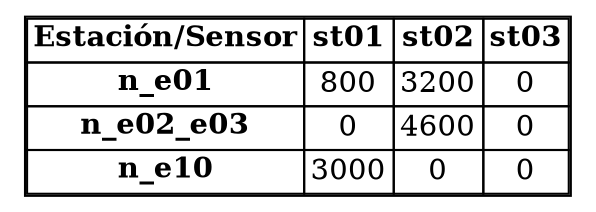 // matriz_cultivo_reducida
digraph {
	matriz [label=<<TABLE BORDER="1" CELLBORDER="1" CELLSPACING="0"><TR><TD><B>Estación/Sensor</B></TD><TD><B>st01</B></TD><TD><B>st02</B></TD><TD><B>st03</B></TD></TR><TR><TD><B>n_e01</B></TD><TD>800</TD><TD>3200</TD><TD>0</TD></TR><TR><TD><B>n_e02_e03</B></TD><TD>0</TD><TD>4600</TD><TD>0</TD></TR><TR><TD><B>n_e10</B></TD><TD>3000</TD><TD>0</TD><TD>0</TD></TR></TABLE>> shape=plaintext]
}
